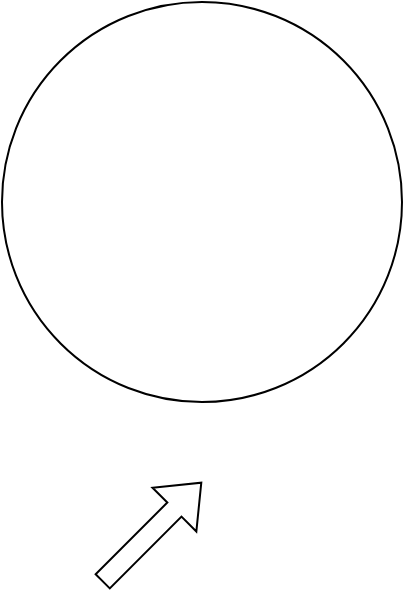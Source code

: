 <mxfile version="19.0.3" type="github">
  <diagram id="npF-58Th2BGEYhvz-0i7" name="Page-1">
    <mxGraphModel dx="1422" dy="772" grid="1" gridSize="10" guides="1" tooltips="1" connect="1" arrows="1" fold="1" page="1" pageScale="1" pageWidth="827" pageHeight="1169" math="0" shadow="0">
      <root>
        <mxCell id="0" />
        <mxCell id="1" parent="0" />
        <mxCell id="NuooELus7k8RuKegHMT7-1" value="" style="ellipse;whiteSpace=wrap;html=1;aspect=fixed;" vertex="1" parent="1">
          <mxGeometry x="90" y="210" width="200" height="200" as="geometry" />
        </mxCell>
        <mxCell id="NuooELus7k8RuKegHMT7-2" value="" style="shape=flexArrow;endArrow=classic;html=1;rounded=0;" edge="1" parent="1">
          <mxGeometry width="50" height="50" relative="1" as="geometry">
            <mxPoint x="140" y="500" as="sourcePoint" />
            <mxPoint x="190" y="450" as="targetPoint" />
          </mxGeometry>
        </mxCell>
      </root>
    </mxGraphModel>
  </diagram>
</mxfile>
